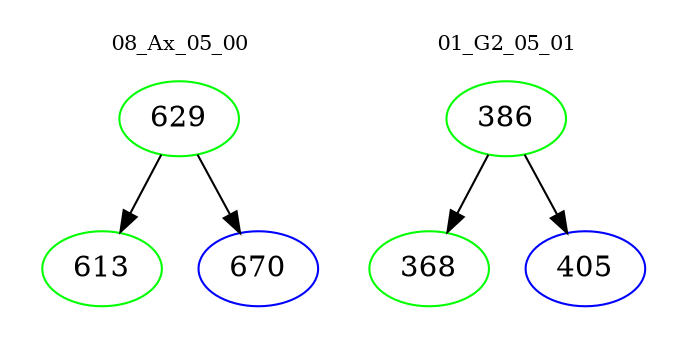 digraph{
subgraph cluster_0 {
color = white
label = "08_Ax_05_00";
fontsize=10;
T0_629 [label="629", color="green"]
T0_629 -> T0_613 [color="black"]
T0_613 [label="613", color="green"]
T0_629 -> T0_670 [color="black"]
T0_670 [label="670", color="blue"]
}
subgraph cluster_1 {
color = white
label = "01_G2_05_01";
fontsize=10;
T1_386 [label="386", color="green"]
T1_386 -> T1_368 [color="black"]
T1_368 [label="368", color="green"]
T1_386 -> T1_405 [color="black"]
T1_405 [label="405", color="blue"]
}
}

